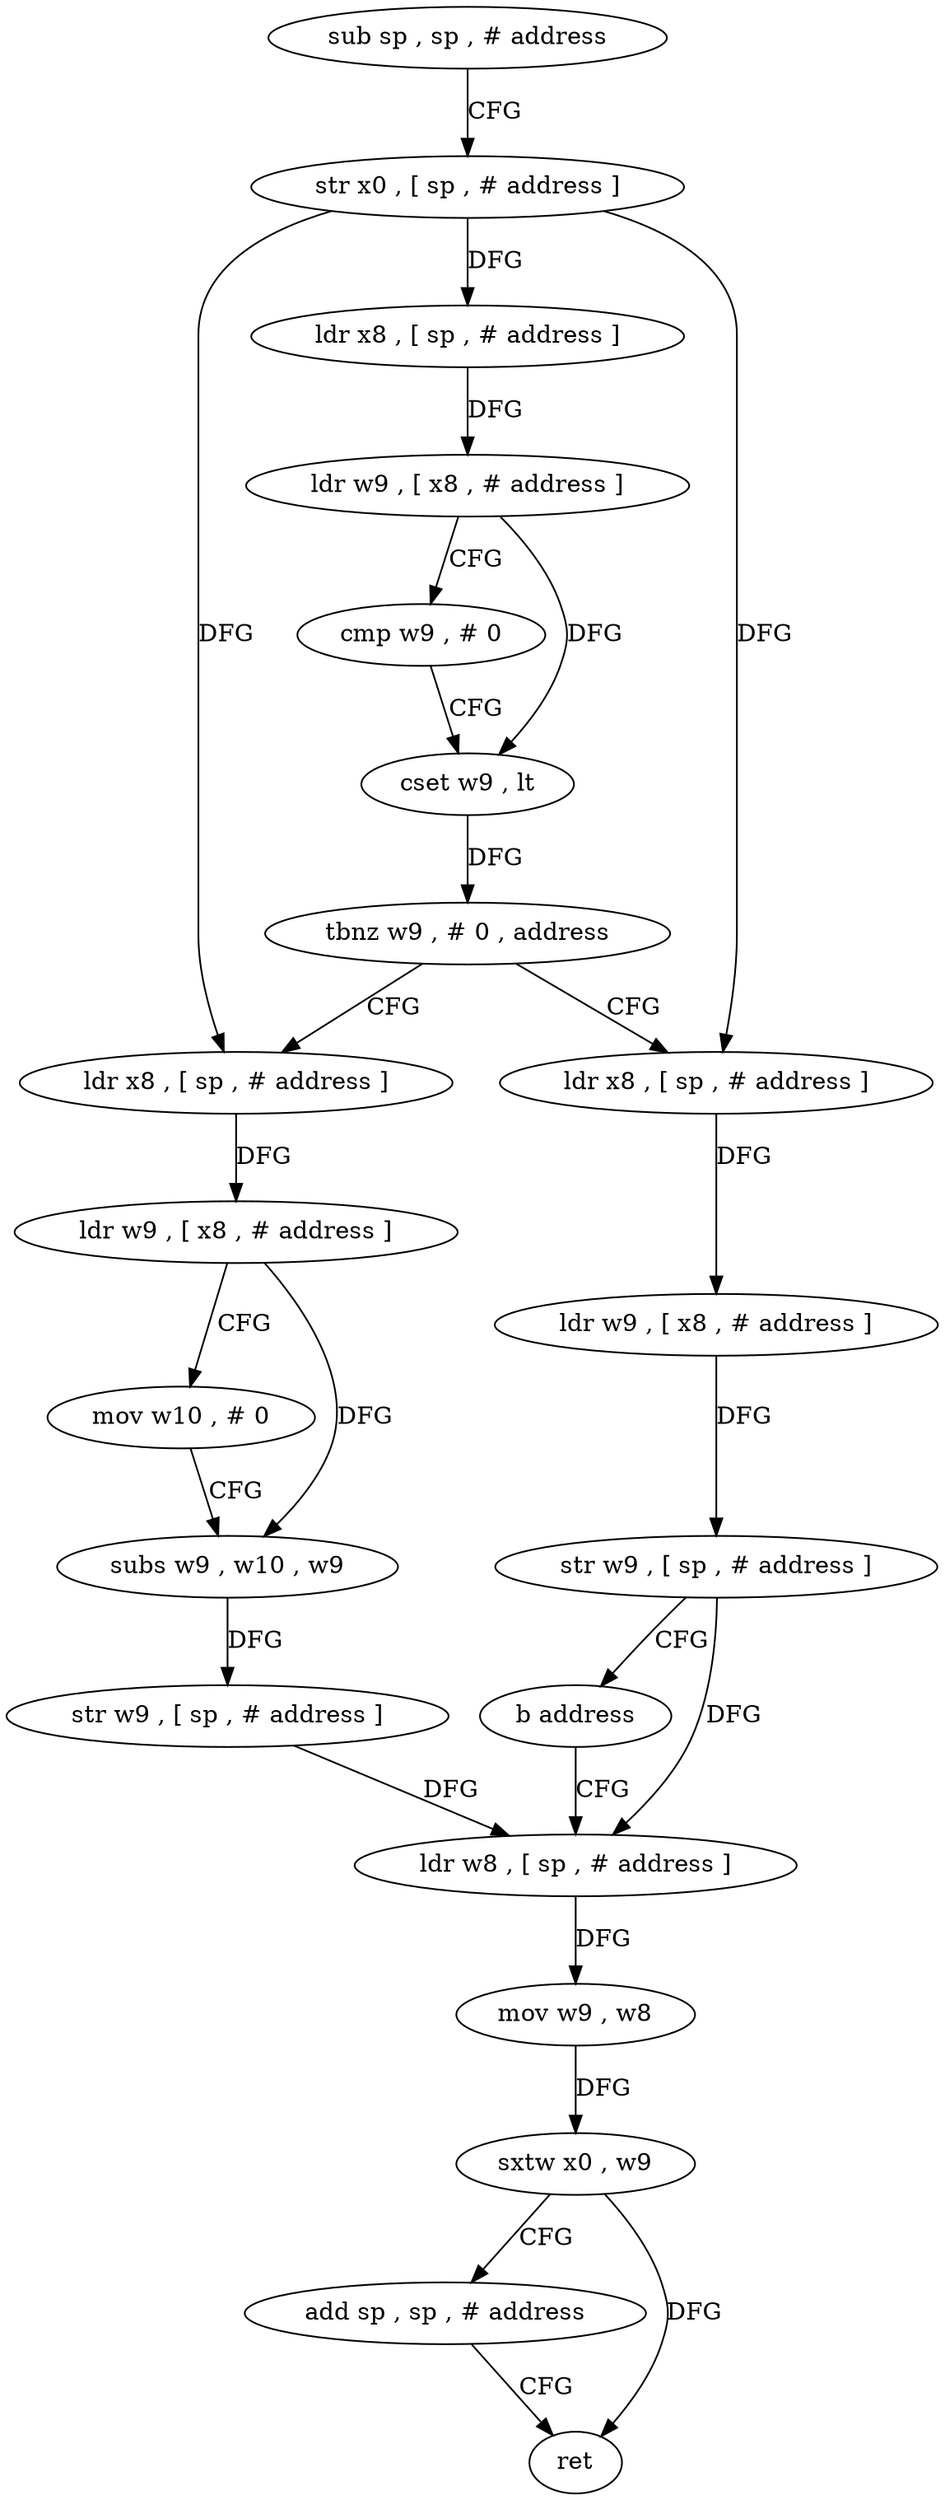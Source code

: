 digraph "func" {
"4246124" [label = "sub sp , sp , # address" ]
"4246128" [label = "str x0 , [ sp , # address ]" ]
"4246132" [label = "ldr x8 , [ sp , # address ]" ]
"4246136" [label = "ldr w9 , [ x8 , # address ]" ]
"4246140" [label = "cmp w9 , # 0" ]
"4246144" [label = "cset w9 , lt" ]
"4246148" [label = "tbnz w9 , # 0 , address" ]
"4246168" [label = "ldr x8 , [ sp , # address ]" ]
"4246152" [label = "ldr x8 , [ sp , # address ]" ]
"4246172" [label = "ldr w9 , [ x8 , # address ]" ]
"4246176" [label = "mov w10 , # 0" ]
"4246180" [label = "subs w9 , w10 , w9" ]
"4246184" [label = "str w9 , [ sp , # address ]" ]
"4246188" [label = "ldr w8 , [ sp , # address ]" ]
"4246156" [label = "ldr w9 , [ x8 , # address ]" ]
"4246160" [label = "str w9 , [ sp , # address ]" ]
"4246164" [label = "b address" ]
"4246192" [label = "mov w9 , w8" ]
"4246196" [label = "sxtw x0 , w9" ]
"4246200" [label = "add sp , sp , # address" ]
"4246204" [label = "ret" ]
"4246124" -> "4246128" [ label = "CFG" ]
"4246128" -> "4246132" [ label = "DFG" ]
"4246128" -> "4246168" [ label = "DFG" ]
"4246128" -> "4246152" [ label = "DFG" ]
"4246132" -> "4246136" [ label = "DFG" ]
"4246136" -> "4246140" [ label = "CFG" ]
"4246136" -> "4246144" [ label = "DFG" ]
"4246140" -> "4246144" [ label = "CFG" ]
"4246144" -> "4246148" [ label = "DFG" ]
"4246148" -> "4246168" [ label = "CFG" ]
"4246148" -> "4246152" [ label = "CFG" ]
"4246168" -> "4246172" [ label = "DFG" ]
"4246152" -> "4246156" [ label = "DFG" ]
"4246172" -> "4246176" [ label = "CFG" ]
"4246172" -> "4246180" [ label = "DFG" ]
"4246176" -> "4246180" [ label = "CFG" ]
"4246180" -> "4246184" [ label = "DFG" ]
"4246184" -> "4246188" [ label = "DFG" ]
"4246188" -> "4246192" [ label = "DFG" ]
"4246156" -> "4246160" [ label = "DFG" ]
"4246160" -> "4246164" [ label = "CFG" ]
"4246160" -> "4246188" [ label = "DFG" ]
"4246164" -> "4246188" [ label = "CFG" ]
"4246192" -> "4246196" [ label = "DFG" ]
"4246196" -> "4246200" [ label = "CFG" ]
"4246196" -> "4246204" [ label = "DFG" ]
"4246200" -> "4246204" [ label = "CFG" ]
}
